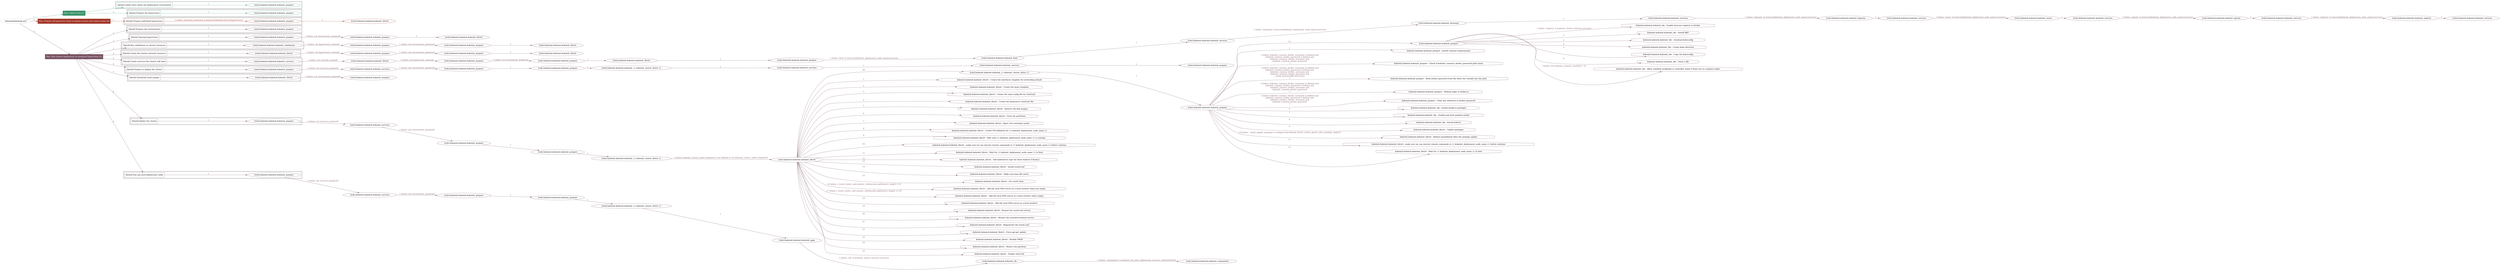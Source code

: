 digraph {
	graph [concentrate=true ordering=in rankdir=LR ratio=fill]
	edge [esep=5 sep=10]
	"kubeinit/playbook.yml" [id=root_node style=dotted]
	play_43306167 [label="Play: Initial setup (1)" color="#399369" fontcolor="#ffffff" id=play_43306167 shape=box style=filled tooltip=localhost]
	"kubeinit/playbook.yml" -> play_43306167 [label="1 " color="#399369" fontcolor="#399369" id=edge_548a71ce labeltooltip="1 " tooltip="1 "]
	subgraph "kubeinit.kubeinit.kubeinit_prepare" {
		role_f525f953 [label="[role] kubeinit.kubeinit.kubeinit_prepare" color="#399369" id=role_f525f953 tooltip="kubeinit.kubeinit.kubeinit_prepare"]
	}
	subgraph "kubeinit.kubeinit.kubeinit_prepare" {
		role_5c09eb9a [label="[role] kubeinit.kubeinit.kubeinit_prepare" color="#399369" id=role_5c09eb9a tooltip="kubeinit.kubeinit.kubeinit_prepare"]
	}
	subgraph "Play: Initial setup (1)" {
		play_43306167 -> block_06e66172 [label=1 color="#399369" fontcolor="#399369" id=edge_93aca461 labeltooltip=1 tooltip=1]
		subgraph cluster_block_06e66172 {
			block_06e66172 [label="[block] Gather facts about the deployment environment" color="#399369" id=block_06e66172 labeltooltip="Gather facts about the deployment environment" shape=box tooltip="Gather facts about the deployment environment"]
			block_06e66172 -> role_f525f953 [label="1 " color="#399369" fontcolor="#399369" id=edge_4550ff8b labeltooltip="1 " tooltip="1 "]
		}
		play_43306167 -> block_fba0ed3e [label=2 color="#399369" fontcolor="#399369" id=edge_f59c5eb3 labeltooltip=2 tooltip=2]
		subgraph cluster_block_fba0ed3e {
			block_fba0ed3e [label="[block] Prepare the hypervisors" color="#399369" id=block_fba0ed3e labeltooltip="Prepare the hypervisors" shape=box tooltip="Prepare the hypervisors"]
			block_fba0ed3e -> role_5c09eb9a [label="1 " color="#399369" fontcolor="#399369" id=edge_0c8bd128 labeltooltip="1 " tooltip="1 "]
		}
	}
	play_97adb745 [label="Play: Prepare all hypervisor hosts to deploy service and cluster nodes (0)" color="#a33729" fontcolor="#ffffff" id=play_97adb745 shape=box style=filled tooltip="Play: Prepare all hypervisor hosts to deploy service and cluster nodes (0)"]
	"kubeinit/playbook.yml" -> play_97adb745 [label="2 " color="#a33729" fontcolor="#a33729" id=edge_74595aaf labeltooltip="2 " tooltip="2 "]
	subgraph "kubeinit.kubeinit.kubeinit_libvirt" {
		role_da541d62 [label="[role] kubeinit.kubeinit.kubeinit_libvirt" color="#a33729" id=role_da541d62 tooltip="kubeinit.kubeinit.kubeinit_libvirt"]
	}
	subgraph "kubeinit.kubeinit.kubeinit_prepare" {
		role_5e6f49a6 [label="[role] kubeinit.kubeinit.kubeinit_prepare" color="#a33729" id=role_5e6f49a6 tooltip="kubeinit.kubeinit.kubeinit_prepare"]
		role_5e6f49a6 -> role_da541d62 [label="1 " color="#a33729" fontcolor="#a33729" id=edge_ce0ca5bc labeltooltip="1 " tooltip="1 "]
	}
	subgraph "Play: Prepare all hypervisor hosts to deploy service and cluster nodes (0)" {
		play_97adb745 -> block_e2ec851e [label=1 color="#a33729" fontcolor="#a33729" id=edge_b51c4816 labeltooltip=1 tooltip=1]
		subgraph cluster_block_e2ec851e {
			block_e2ec851e [label="[block] Prepare individual hypervisors" color="#a33729" id=block_e2ec851e labeltooltip="Prepare individual hypervisors" shape=box tooltip="Prepare individual hypervisors"]
			block_e2ec851e -> role_5e6f49a6 [label="1 [when: inventory_hostname in hostvars['kubeinit-facts'].hypervisors]" color="#a33729" fontcolor="#a33729" id=edge_27edbd10 labeltooltip="1 [when: inventory_hostname in hostvars['kubeinit-facts'].hypervisors]" tooltip="1 [when: inventory_hostname in hostvars['kubeinit-facts'].hypervisors]"]
		}
	}
	play_e0b36235 [label="Play: Run cluster deployment on prepared hypervisors (1)" color="#795363" fontcolor="#ffffff" id=play_e0b36235 shape=box style=filled tooltip=localhost]
	"kubeinit/playbook.yml" -> play_e0b36235 [label="3 " color="#795363" fontcolor="#795363" id=edge_5464c5fc labeltooltip="3 " tooltip="3 "]
	subgraph "kubeinit.kubeinit.kubeinit_prepare" {
		role_7285e2ae [label="[role] kubeinit.kubeinit.kubeinit_prepare" color="#795363" id=role_7285e2ae tooltip="kubeinit.kubeinit.kubeinit_prepare"]
	}
	subgraph "kubeinit.kubeinit.kubeinit_libvirt" {
		role_007389ec [label="[role] kubeinit.kubeinit.kubeinit_libvirt" color="#795363" id=role_007389ec tooltip="kubeinit.kubeinit.kubeinit_libvirt"]
	}
	subgraph "kubeinit.kubeinit.kubeinit_prepare" {
		role_78ce70b6 [label="[role] kubeinit.kubeinit.kubeinit_prepare" color="#795363" id=role_78ce70b6 tooltip="kubeinit.kubeinit.kubeinit_prepare"]
		role_78ce70b6 -> role_007389ec [label="1 " color="#795363" fontcolor="#795363" id=edge_96b25c97 labeltooltip="1 " tooltip="1 "]
	}
	subgraph "kubeinit.kubeinit.kubeinit_prepare" {
		role_508fbe5e [label="[role] kubeinit.kubeinit.kubeinit_prepare" color="#795363" id=role_508fbe5e tooltip="kubeinit.kubeinit.kubeinit_prepare"]
		role_508fbe5e -> role_78ce70b6 [label="1 [when: not environment_prepared]" color="#795363" fontcolor="#795363" id=edge_6d698872 labeltooltip="1 [when: not environment_prepared]" tooltip="1 [when: not environment_prepared]"]
	}
	subgraph "kubeinit.kubeinit.kubeinit_libvirt" {
		role_6413b556 [label="[role] kubeinit.kubeinit.kubeinit_libvirt" color="#795363" id=role_6413b556 tooltip="kubeinit.kubeinit.kubeinit_libvirt"]
	}
	subgraph "kubeinit.kubeinit.kubeinit_prepare" {
		role_89ff6111 [label="[role] kubeinit.kubeinit.kubeinit_prepare" color="#795363" id=role_89ff6111 tooltip="kubeinit.kubeinit.kubeinit_prepare"]
		role_89ff6111 -> role_6413b556 [label="1 " color="#795363" fontcolor="#795363" id=edge_54d7108d labeltooltip="1 " tooltip="1 "]
	}
	subgraph "kubeinit.kubeinit.kubeinit_prepare" {
		role_a222487e [label="[role] kubeinit.kubeinit.kubeinit_prepare" color="#795363" id=role_a222487e tooltip="kubeinit.kubeinit.kubeinit_prepare"]
		role_a222487e -> role_89ff6111 [label="1 [when: not environment_prepared]" color="#795363" fontcolor="#795363" id=edge_272de95e labeltooltip="1 [when: not environment_prepared]" tooltip="1 [when: not environment_prepared]"]
	}
	subgraph "kubeinit.kubeinit.kubeinit_validations" {
		role_aafa3c87 [label="[role] kubeinit.kubeinit.kubeinit_validations" color="#795363" id=role_aafa3c87 tooltip="kubeinit.kubeinit.kubeinit_validations"]
		role_aafa3c87 -> role_a222487e [label="1 [when: not hypervisors_cleaned]" color="#795363" fontcolor="#795363" id=edge_66cf905e labeltooltip="1 [when: not hypervisors_cleaned]" tooltip="1 [when: not hypervisors_cleaned]"]
	}
	subgraph "kubeinit.kubeinit.kubeinit_libvirt" {
		role_09db103e [label="[role] kubeinit.kubeinit.kubeinit_libvirt" color="#795363" id=role_09db103e tooltip="kubeinit.kubeinit.kubeinit_libvirt"]
	}
	subgraph "kubeinit.kubeinit.kubeinit_prepare" {
		role_286ff7b7 [label="[role] kubeinit.kubeinit.kubeinit_prepare" color="#795363" id=role_286ff7b7 tooltip="kubeinit.kubeinit.kubeinit_prepare"]
		role_286ff7b7 -> role_09db103e [label="1 " color="#795363" fontcolor="#795363" id=edge_0cf4508b labeltooltip="1 " tooltip="1 "]
	}
	subgraph "kubeinit.kubeinit.kubeinit_prepare" {
		role_4cf33fad [label="[role] kubeinit.kubeinit.kubeinit_prepare" color="#795363" id=role_4cf33fad tooltip="kubeinit.kubeinit.kubeinit_prepare"]
		role_4cf33fad -> role_286ff7b7 [label="1 [when: not environment_prepared]" color="#795363" fontcolor="#795363" id=edge_f30d837b labeltooltip="1 [when: not environment_prepared]" tooltip="1 [when: not environment_prepared]"]
	}
	subgraph "kubeinit.kubeinit.kubeinit_libvirt" {
		role_8c6d5b84 [label="[role] kubeinit.kubeinit.kubeinit_libvirt" color="#795363" id=role_8c6d5b84 tooltip="kubeinit.kubeinit.kubeinit_libvirt"]
		role_8c6d5b84 -> role_4cf33fad [label="1 [when: not hypervisors_cleaned]" color="#795363" fontcolor="#795363" id=edge_d1c0fa0b labeltooltip="1 [when: not hypervisors_cleaned]" tooltip="1 [when: not hypervisors_cleaned]"]
	}
	subgraph "kubeinit.kubeinit.kubeinit_services" {
		role_997b0eb0 [label="[role] kubeinit.kubeinit.kubeinit_services" color="#795363" id=role_997b0eb0 tooltip="kubeinit.kubeinit.kubeinit_services"]
	}
	subgraph "kubeinit.kubeinit.kubeinit_registry" {
		role_21d63d06 [label="[role] kubeinit.kubeinit.kubeinit_registry" color="#795363" id=role_21d63d06 tooltip="kubeinit.kubeinit.kubeinit_registry"]
		role_21d63d06 -> role_997b0eb0 [label="1 " color="#795363" fontcolor="#795363" id=edge_8a831bed labeltooltip="1 " tooltip="1 "]
	}
	subgraph "kubeinit.kubeinit.kubeinit_services" {
		role_09462814 [label="[role] kubeinit.kubeinit.kubeinit_services" color="#795363" id=role_09462814 tooltip="kubeinit.kubeinit.kubeinit_services"]
		role_09462814 -> role_21d63d06 [label="1 [when: 'registry' in hostvars[kubeinit_deployment_node_name].services]" color="#795363" fontcolor="#795363" id=edge_655586fa labeltooltip="1 [when: 'registry' in hostvars[kubeinit_deployment_node_name].services]" tooltip="1 [when: 'registry' in hostvars[kubeinit_deployment_node_name].services]"]
	}
	subgraph "kubeinit.kubeinit.kubeinit_apache" {
		role_eb9c013b [label="[role] kubeinit.kubeinit.kubeinit_apache" color="#795363" id=role_eb9c013b tooltip="kubeinit.kubeinit.kubeinit_apache"]
		role_eb9c013b -> role_09462814 [label="1 " color="#795363" fontcolor="#795363" id=edge_dd00351f labeltooltip="1 " tooltip="1 "]
	}
	subgraph "kubeinit.kubeinit.kubeinit_services" {
		role_2fe15a52 [label="[role] kubeinit.kubeinit.kubeinit_services" color="#795363" id=role_2fe15a52 tooltip="kubeinit.kubeinit.kubeinit_services"]
		role_2fe15a52 -> role_eb9c013b [label="1 [when: 'apache' in hostvars[kubeinit_deployment_node_name].services]" color="#795363" fontcolor="#795363" id=edge_dfb75046 labeltooltip="1 [when: 'apache' in hostvars[kubeinit_deployment_node_name].services]" tooltip="1 [when: 'apache' in hostvars[kubeinit_deployment_node_name].services]"]
	}
	subgraph "kubeinit.kubeinit.kubeinit_nexus" {
		role_722767ae [label="[role] kubeinit.kubeinit.kubeinit_nexus" color="#795363" id=role_722767ae tooltip="kubeinit.kubeinit.kubeinit_nexus"]
		role_722767ae -> role_2fe15a52 [label="1 " color="#795363" fontcolor="#795363" id=edge_92dd95cb labeltooltip="1 " tooltip="1 "]
	}
	subgraph "kubeinit.kubeinit.kubeinit_services" {
		role_c0dc2257 [label="[role] kubeinit.kubeinit.kubeinit_services" color="#795363" id=role_c0dc2257 tooltip="kubeinit.kubeinit.kubeinit_services"]
		role_c0dc2257 -> role_722767ae [label="1 [when: 'nexus' in hostvars[kubeinit_deployment_node_name].services]" color="#795363" fontcolor="#795363" id=edge_6b09f797 labeltooltip="1 [when: 'nexus' in hostvars[kubeinit_deployment_node_name].services]" tooltip="1 [when: 'nexus' in hostvars[kubeinit_deployment_node_name].services]"]
	}
	subgraph "kubeinit.kubeinit.kubeinit_haproxy" {
		role_bded0d65 [label="[role] kubeinit.kubeinit.kubeinit_haproxy" color="#795363" id=role_bded0d65 tooltip="kubeinit.kubeinit.kubeinit_haproxy"]
		role_bded0d65 -> role_c0dc2257 [label="1 " color="#795363" fontcolor="#795363" id=edge_cb7bcd91 labeltooltip="1 " tooltip="1 "]
	}
	subgraph "kubeinit.kubeinit.kubeinit_services" {
		role_79deb6e4 [label="[role] kubeinit.kubeinit.kubeinit_services" color="#795363" id=role_79deb6e4 tooltip="kubeinit.kubeinit.kubeinit_services"]
		role_79deb6e4 -> role_bded0d65 [label="1 [when: 'haproxy' in hostvars[kubeinit_deployment_node_name].services]" color="#795363" fontcolor="#795363" id=edge_80bea829 labeltooltip="1 [when: 'haproxy' in hostvars[kubeinit_deployment_node_name].services]" tooltip="1 [when: 'haproxy' in hostvars[kubeinit_deployment_node_name].services]"]
	}
	subgraph "kubeinit.kubeinit.kubeinit_dnsmasq" {
		role_ae04c415 [label="[role] kubeinit.kubeinit.kubeinit_dnsmasq" color="#795363" id=role_ae04c415 tooltip="kubeinit.kubeinit.kubeinit_dnsmasq"]
		role_ae04c415 -> role_79deb6e4 [label="1 " color="#795363" fontcolor="#795363" id=edge_eac1b8b8 labeltooltip="1 " tooltip="1 "]
	}
	subgraph "kubeinit.kubeinit.kubeinit_services" {
		role_1519db86 [label="[role] kubeinit.kubeinit.kubeinit_services" color="#795363" id=role_1519db86 tooltip="kubeinit.kubeinit.kubeinit_services"]
		role_1519db86 -> role_ae04c415 [label="1 [when: 'dnsmasq' in hostvars[kubeinit_deployment_node_name].services]" color="#795363" fontcolor="#795363" id=edge_fa8c867a labeltooltip="1 [when: 'dnsmasq' in hostvars[kubeinit_deployment_node_name].services]" tooltip="1 [when: 'dnsmasq' in hostvars[kubeinit_deployment_node_name].services]"]
	}
	subgraph "kubeinit.kubeinit.kubeinit_bind" {
		role_143af1c8 [label="[role] kubeinit.kubeinit.kubeinit_bind" color="#795363" id=role_143af1c8 tooltip="kubeinit.kubeinit.kubeinit_bind"]
		role_143af1c8 -> role_1519db86 [label="1 " color="#795363" fontcolor="#795363" id=edge_ec5cc0d9 labeltooltip="1 " tooltip="1 "]
	}
	subgraph "kubeinit.kubeinit.kubeinit_prepare" {
		role_186c7a90 [label="[role] kubeinit.kubeinit.kubeinit_prepare" color="#795363" id=role_186c7a90 tooltip="kubeinit.kubeinit.kubeinit_prepare"]
		role_186c7a90 -> role_143af1c8 [label="1 [when: 'bind' in hostvars[kubeinit_deployment_node_name].services]" color="#795363" fontcolor="#795363" id=edge_fe542bdc labeltooltip="1 [when: 'bind' in hostvars[kubeinit_deployment_node_name].services]" tooltip="1 [when: 'bind' in hostvars[kubeinit_deployment_node_name].services]"]
	}
	subgraph "kubeinit.kubeinit.kubeinit_libvirt" {
		role_972286c0 [label="[role] kubeinit.kubeinit.kubeinit_libvirt" color="#795363" id=role_972286c0 tooltip="kubeinit.kubeinit.kubeinit_libvirt"]
		role_972286c0 -> role_186c7a90 [label="1 " color="#795363" fontcolor="#795363" id=edge_2afc9551 labeltooltip="1 " tooltip="1 "]
	}
	subgraph "kubeinit.kubeinit.kubeinit_prepare" {
		role_56a3de41 [label="[role] kubeinit.kubeinit.kubeinit_prepare" color="#795363" id=role_56a3de41 tooltip="kubeinit.kubeinit.kubeinit_prepare"]
		role_56a3de41 -> role_972286c0 [label="1 " color="#795363" fontcolor="#795363" id=edge_ffeac678 labeltooltip="1 " tooltip="1 "]
	}
	subgraph "kubeinit.kubeinit.kubeinit_prepare" {
		role_368a18d3 [label="[role] kubeinit.kubeinit.kubeinit_prepare" color="#795363" id=role_368a18d3 tooltip="kubeinit.kubeinit.kubeinit_prepare"]
		role_368a18d3 -> role_56a3de41 [label="1 [when: not environment_prepared]" color="#795363" fontcolor="#795363" id=edge_608cbb41 labeltooltip="1 [when: not environment_prepared]" tooltip="1 [when: not environment_prepared]"]
	}
	subgraph "kubeinit.kubeinit.kubeinit_libvirt" {
		role_bbd4303d [label="[role] kubeinit.kubeinit.kubeinit_libvirt" color="#795363" id=role_bbd4303d tooltip="kubeinit.kubeinit.kubeinit_libvirt"]
		role_bbd4303d -> role_368a18d3 [label="1 [when: not hypervisors_cleaned]" color="#795363" fontcolor="#795363" id=edge_ce229842 labeltooltip="1 [when: not hypervisors_cleaned]" tooltip="1 [when: not hypervisors_cleaned]"]
	}
	subgraph "kubeinit.kubeinit.kubeinit_services" {
		role_c034c1db [label="[role] kubeinit.kubeinit.kubeinit_services" color="#795363" id=role_c034c1db tooltip="kubeinit.kubeinit.kubeinit_services"]
		role_c034c1db -> role_bbd4303d [label="1 [when: not network_created]" color="#795363" fontcolor="#795363" id=edge_d6bbe07d labeltooltip="1 [when: not network_created]" tooltip="1 [when: not network_created]"]
	}
	subgraph "kubeinit.kubeinit.kubeinit_prepare" {
		role_d8916e31 [label="[role] kubeinit.kubeinit.kubeinit_prepare" color="#795363" id=role_d8916e31 tooltip="kubeinit.kubeinit.kubeinit_prepare"]
	}
	subgraph "kubeinit.kubeinit.kubeinit_services" {
		role_60da1353 [label="[role] kubeinit.kubeinit.kubeinit_services" color="#795363" id=role_60da1353 tooltip="kubeinit.kubeinit.kubeinit_services"]
		role_60da1353 -> role_d8916e31 [label="1 " color="#795363" fontcolor="#795363" id=edge_a537d616 labeltooltip="1 " tooltip="1 "]
	}
	subgraph "kubeinit.kubeinit.kubeinit_services" {
		role_a73c08b3 [label="[role] kubeinit.kubeinit.kubeinit_services" color="#795363" id=role_a73c08b3 tooltip="kubeinit.kubeinit.kubeinit_services"]
		role_a73c08b3 -> role_60da1353 [label="1 " color="#795363" fontcolor="#795363" id=edge_1a1fd592 labeltooltip="1 " tooltip="1 "]
	}
	subgraph "kubeinit.kubeinit.kubeinit_{{ kubeinit_cluster_distro }}" {
		role_6c755985 [label="[role] kubeinit.kubeinit.kubeinit_{{ kubeinit_cluster_distro }}" color="#795363" id=role_6c755985 tooltip="kubeinit.kubeinit.kubeinit_{{ kubeinit_cluster_distro }}"]
		role_6c755985 -> role_a73c08b3 [label="1 " color="#795363" fontcolor="#795363" id=edge_8ececb5c labeltooltip="1 " tooltip="1 "]
	}
	subgraph "kubeinit.kubeinit.kubeinit_prepare" {
		role_2dacccce [label="[role] kubeinit.kubeinit.kubeinit_prepare" color="#795363" id=role_2dacccce tooltip="kubeinit.kubeinit.kubeinit_prepare"]
		role_2dacccce -> role_6c755985 [label="1 " color="#795363" fontcolor="#795363" id=edge_129e25e6 labeltooltip="1 " tooltip="1 "]
	}
	subgraph "kubeinit.kubeinit.kubeinit_prepare" {
		role_a0d4b802 [label="[role] kubeinit.kubeinit.kubeinit_prepare" color="#795363" id=role_a0d4b802 tooltip="kubeinit.kubeinit.kubeinit_prepare"]
		role_a0d4b802 -> role_2dacccce [label="1 " color="#795363" fontcolor="#795363" id=edge_35a91896 labeltooltip="1 " tooltip="1 "]
	}
	subgraph "kubeinit.kubeinit.kubeinit_services" {
		role_b8880725 [label="[role] kubeinit.kubeinit.kubeinit_services" color="#795363" id=role_b8880725 tooltip="kubeinit.kubeinit.kubeinit_services"]
		role_b8880725 -> role_a0d4b802 [label="1 [when: not environment_prepared]" color="#795363" fontcolor="#795363" id=edge_4a8e8a5a labeltooltip="1 [when: not environment_prepared]" tooltip="1 [when: not environment_prepared]"]
	}
	subgraph "kubeinit.kubeinit.kubeinit_prepare" {
		role_c741bb6e [label="[role] kubeinit.kubeinit.kubeinit_prepare" color="#795363" id=role_c741bb6e tooltip="kubeinit.kubeinit.kubeinit_prepare"]
		role_c741bb6e -> role_b8880725 [label="1 [when: not services_prepared]" color="#795363" fontcolor="#795363" id=edge_07ca4543 labeltooltip="1 [when: not services_prepared]" tooltip="1 [when: not services_prepared]"]
	}
	subgraph "kubeinit.kubeinit.kubeinit_prepare" {
		role_02f688da [label="[role] kubeinit.kubeinit.kubeinit_prepare" color="#795363" id=role_02f688da tooltip="kubeinit.kubeinit.kubeinit_prepare"]
	}
	subgraph "kubeinit.kubeinit.kubeinit_libvirt" {
		role_9bf5898b [label="[role] kubeinit.kubeinit.kubeinit_libvirt" color="#795363" id=role_9bf5898b tooltip="kubeinit.kubeinit.kubeinit_libvirt"]
		role_9bf5898b -> role_02f688da [label="1 [when: not environment_prepared]" color="#795363" fontcolor="#795363" id=edge_0d9fa76c labeltooltip="1 [when: not environment_prepared]" tooltip="1 [when: not environment_prepared]"]
	}
	subgraph "kubeinit.kubeinit.kubeinit_prepare" {
		role_654da3f7 [label="[role] kubeinit.kubeinit.kubeinit_prepare" color="#795363" id=role_654da3f7 tooltip="kubeinit.kubeinit.kubeinit_prepare"]
		task_d40c80d0 [label="kubeinit.kubeinit.kubeinit_rke : Enable insecure registry in Docker" color="#795363" id=task_d40c80d0 shape=octagon tooltip="kubeinit.kubeinit.kubeinit_rke : Enable insecure registry in Docker"]
		role_654da3f7 -> task_d40c80d0 [label="1 [when: 'registry' in kubeinit_cluster_hostvars.services]" color="#795363" fontcolor="#795363" id=edge_13dc19f5 labeltooltip="1 [when: 'registry' in kubeinit_cluster_hostvars.services]" tooltip="1 [when: 'registry' in kubeinit_cluster_hostvars.services]"]
		task_c5361ac9 [label="kubeinit.kubeinit.kubeinit_rke : Install RKE" color="#795363" id=task_c5361ac9 shape=octagon tooltip="kubeinit.kubeinit.kubeinit_rke : Install RKE"]
		role_654da3f7 -> task_c5361ac9 [label="2 " color="#795363" fontcolor="#795363" id=edge_10260f97 labeltooltip="2 " tooltip="2 "]
		task_8813cbe3 [label="kubeinit.kubeinit.kubeinit_rke : Autoload kubeconfig" color="#795363" id=task_8813cbe3 shape=octagon tooltip="kubeinit.kubeinit.kubeinit_rke : Autoload kubeconfig"]
		role_654da3f7 -> task_8813cbe3 [label="3 " color="#795363" fontcolor="#795363" id=edge_b216dd33 labeltooltip="3 " tooltip="3 "]
		task_41c4eb46 [label="kubeinit.kubeinit.kubeinit_rke : Create kube directory" color="#795363" id=task_41c4eb46 shape=octagon tooltip="kubeinit.kubeinit.kubeinit_rke : Create kube directory"]
		role_654da3f7 -> task_41c4eb46 [label="4 " color="#795363" fontcolor="#795363" id=edge_186527ae labeltooltip="4 " tooltip="4 "]
		task_26e67ccb [label="kubeinit.kubeinit.kubeinit_rke : Copy the kubeconfig" color="#795363" id=task_26e67ccb shape=octagon tooltip="kubeinit.kubeinit.kubeinit_rke : Copy the kubeconfig"]
		role_654da3f7 -> task_26e67ccb [label="5 " color="#795363" fontcolor="#795363" id=edge_c5e5c284 labeltooltip="5 " tooltip="5 "]
		task_4d7384d6 [label="kubeinit.kubeinit.kubeinit_rke : Touch a file" color="#795363" id=task_4d7384d6 shape=octagon tooltip="kubeinit.kubeinit.kubeinit_rke : Touch a file"]
		role_654da3f7 -> task_4d7384d6 [label="6 " color="#795363" fontcolor="#795363" id=edge_d606c8bc labeltooltip="6 " tooltip="6 "]
		task_80e600a6 [label="kubeinit.kubeinit.kubeinit_rke : Allow schedule workloads in controller nodes if there are no compute nodes" color="#795363" id=task_80e600a6 shape=octagon tooltip="kubeinit.kubeinit.kubeinit_rke : Allow schedule workloads in controller nodes if there are no compute nodes"]
		role_654da3f7 -> task_80e600a6 [label="7 [when: not kubeinit_compute_count|int > 0]" color="#795363" fontcolor="#795363" id=edge_d1af879d labeltooltip="7 [when: not kubeinit_compute_count|int > 0]" tooltip="7 [when: not kubeinit_compute_count|int > 0]"]
	}
	subgraph "kubeinit.kubeinit.kubeinit_prepare" {
		role_1fd6db8f [label="[role] kubeinit.kubeinit.kubeinit_prepare" color="#795363" id=role_1fd6db8f tooltip="kubeinit.kubeinit.kubeinit_prepare"]
		task_22cc011a [label="kubeinit.kubeinit.kubeinit_prepare : Install common requirements" color="#795363" id=task_22cc011a shape=octagon tooltip="kubeinit.kubeinit.kubeinit_prepare : Install common requirements"]
		role_1fd6db8f -> task_22cc011a [label="1 " color="#795363" fontcolor="#795363" id=edge_1592c475 labeltooltip="1 " tooltip="1 "]
		task_1fc91d01 [label="kubeinit.kubeinit.kubeinit_prepare : Check if kubeinit_common_docker_password path exists" color="#795363" id=task_1fc91d01 shape=octagon tooltip="kubeinit.kubeinit.kubeinit_prepare : Check if kubeinit_common_docker_password path exists"]
		role_1fd6db8f -> task_1fc91d01 [label="2 [when: kubeinit_common_docker_username is defined and
kubeinit_common_docker_password is defined and
kubeinit_common_docker_username and
kubeinit_common_docker_password
]" color="#795363" fontcolor="#795363" id=edge_1d618241 labeltooltip="2 [when: kubeinit_common_docker_username is defined and
kubeinit_common_docker_password is defined and
kubeinit_common_docker_username and
kubeinit_common_docker_password
]" tooltip="2 [when: kubeinit_common_docker_username is defined and
kubeinit_common_docker_password is defined and
kubeinit_common_docker_username and
kubeinit_common_docker_password
]"]
		task_6234e83d [label="kubeinit.kubeinit.kubeinit_prepare : Read docker password from file when the variable has the path" color="#795363" id=task_6234e83d shape=octagon tooltip="kubeinit.kubeinit.kubeinit_prepare : Read docker password from file when the variable has the path"]
		role_1fd6db8f -> task_6234e83d [label="3 [when: kubeinit_common_docker_username is defined and
kubeinit_common_docker_password is defined and
kubeinit_common_docker_username and
kubeinit_common_docker_password and
_result_passwordfile.stat.exists
]" color="#795363" fontcolor="#795363" id=edge_48f17ae4 labeltooltip="3 [when: kubeinit_common_docker_username is defined and
kubeinit_common_docker_password is defined and
kubeinit_common_docker_username and
kubeinit_common_docker_password and
_result_passwordfile.stat.exists
]" tooltip="3 [when: kubeinit_common_docker_username is defined and
kubeinit_common_docker_password is defined and
kubeinit_common_docker_username and
kubeinit_common_docker_password and
_result_passwordfile.stat.exists
]"]
		task_69aa310f [label="kubeinit.kubeinit.kubeinit_prepare : Podman login to docker.io" color="#795363" id=task_69aa310f shape=octagon tooltip="kubeinit.kubeinit.kubeinit_prepare : Podman login to docker.io"]
		role_1fd6db8f -> task_69aa310f [label="4 [when: kubeinit_common_docker_username is defined and
kubeinit_common_docker_password is defined and
kubeinit_common_docker_username and
kubeinit_common_docker_password
]" color="#795363" fontcolor="#795363" id=edge_c7060e8e labeltooltip="4 [when: kubeinit_common_docker_username is defined and
kubeinit_common_docker_password is defined and
kubeinit_common_docker_username and
kubeinit_common_docker_password
]" tooltip="4 [when: kubeinit_common_docker_username is defined and
kubeinit_common_docker_password is defined and
kubeinit_common_docker_username and
kubeinit_common_docker_password
]"]
		task_dc9566d5 [label="kubeinit.kubeinit.kubeinit_prepare : Clear any reference to docker password" color="#795363" id=task_dc9566d5 shape=octagon tooltip="kubeinit.kubeinit.kubeinit_prepare : Clear any reference to docker password"]
		role_1fd6db8f -> task_dc9566d5 [label="5 [when: kubeinit_common_docker_username is defined and
kubeinit_common_docker_password is defined and
kubeinit_common_docker_username and
kubeinit_common_docker_password
]" color="#795363" fontcolor="#795363" id=edge_1c12c7c5 labeltooltip="5 [when: kubeinit_common_docker_username is defined and
kubeinit_common_docker_password is defined and
kubeinit_common_docker_username and
kubeinit_common_docker_password
]" tooltip="5 [when: kubeinit_common_docker_username is defined and
kubeinit_common_docker_password is defined and
kubeinit_common_docker_username and
kubeinit_common_docker_password
]"]
		task_bd94df9a [label="kubeinit.kubeinit.kubeinit_rke : Install docker.io packages" color="#795363" id=task_bd94df9a shape=octagon tooltip="kubeinit.kubeinit.kubeinit_rke : Install docker.io packages"]
		role_1fd6db8f -> task_bd94df9a [label="6 " color="#795363" fontcolor="#795363" id=edge_d759863a labeltooltip="6 " tooltip="6 "]
		task_515caf22 [label="kubeinit.kubeinit.kubeinit_rke : Enable and start podman.socket" color="#795363" id=task_515caf22 shape=octagon tooltip="kubeinit.kubeinit.kubeinit_rke : Enable and start podman.socket"]
		role_1fd6db8f -> task_515caf22 [label="7 " color="#795363" fontcolor="#795363" id=edge_3579864f labeltooltip="7 " tooltip="7 "]
		task_23b2ff2e [label="kubeinit.kubeinit.kubeinit_rke : Install kubectl" color="#795363" id=task_23b2ff2e shape=octagon tooltip="kubeinit.kubeinit.kubeinit_rke : Install kubectl"]
		role_1fd6db8f -> task_23b2ff2e [label="8 " color="#795363" fontcolor="#795363" id=edge_8ac93217 labeltooltip="8 " tooltip="8 "]
		task_704290b0 [label="kubeinit.kubeinit.kubeinit_libvirt : Update packages" color="#795363" id=task_704290b0 shape=octagon tooltip="kubeinit.kubeinit.kubeinit_libvirt : Update packages"]
		role_1fd6db8f -> task_704290b0 [label="9 " color="#795363" fontcolor="#795363" id=edge_f1036ebd labeltooltip="9 " tooltip="9 "]
		task_182723e8 [label="kubeinit.kubeinit.kubeinit_libvirt : Reboot immediately after the package update" color="#795363" id=task_182723e8 shape=octagon tooltip="kubeinit.kubeinit.kubeinit_libvirt : Reboot immediately after the package update"]
		role_1fd6db8f -> task_182723e8 [label="10 [when: _result_update_packages is changed and kubeinit_libvirt_reboot_guests_after_package_update]" color="#795363" fontcolor="#795363" id=edge_a690dbc4 labeltooltip="10 [when: _result_update_packages is changed and kubeinit_libvirt_reboot_guests_after_package_update]" tooltip="10 [when: _result_update_packages is changed and kubeinit_libvirt_reboot_guests_after_package_update]"]
		task_d2ba3347 [label="kubeinit.kubeinit.kubeinit_libvirt : make sure we can execute remote commands in {{ kubeinit_deployment_node_name }} before continue" color="#795363" id=task_d2ba3347 shape=octagon tooltip="kubeinit.kubeinit.kubeinit_libvirt : make sure we can execute remote commands in {{ kubeinit_deployment_node_name }} before continue"]
		role_1fd6db8f -> task_d2ba3347 [label="11 " color="#795363" fontcolor="#795363" id=edge_e4d626ab labeltooltip="11 " tooltip="11 "]
		task_a4c39418 [label="kubeinit.kubeinit.kubeinit_libvirt : Wait for {{ kubeinit_deployment_node_name }} to boot" color="#795363" id=task_a4c39418 shape=octagon tooltip="kubeinit.kubeinit.kubeinit_libvirt : Wait for {{ kubeinit_deployment_node_name }} to boot"]
		role_1fd6db8f -> task_a4c39418 [label="12 " color="#795363" fontcolor="#795363" id=edge_4d84aaff labeltooltip="12 " tooltip="12 "]
		role_1fd6db8f -> role_654da3f7 [label="13 " color="#795363" fontcolor="#795363" id=edge_9313302f labeltooltip="13 " tooltip="13 "]
	}
	subgraph "kubeinit.kubeinit.kubeinit_{{ kubeinit_cluster_distro }}" {
		role_1b13674d [label="[role] kubeinit.kubeinit.kubeinit_{{ kubeinit_cluster_distro }}" color="#795363" id=role_1b13674d tooltip="kubeinit.kubeinit.kubeinit_{{ kubeinit_cluster_distro }}"]
		role_1b13674d -> role_1fd6db8f [label="1 " color="#795363" fontcolor="#795363" id=edge_66e1896c labeltooltip="1 " tooltip="1 "]
	}
	subgraph "kubeinit.kubeinit.kubeinit_libvirt" {
		role_d7b03cfe [label="[role] kubeinit.kubeinit.kubeinit_libvirt" color="#795363" id=role_d7b03cfe tooltip="kubeinit.kubeinit.kubeinit_libvirt"]
		task_f807dce0 [label="kubeinit.kubeinit.kubeinit_libvirt : Create the interfaces template for networking details" color="#795363" id=task_f807dce0 shape=octagon tooltip="kubeinit.kubeinit.kubeinit_libvirt : Create the interfaces template for networking details"]
		role_d7b03cfe -> task_f807dce0 [label="1 " color="#795363" fontcolor="#795363" id=edge_e5dac7c9 labeltooltip="1 " tooltip="1 "]
		task_90b4b8b5 [label="kubeinit.kubeinit.kubeinit_libvirt : Create the hosts template" color="#795363" id=task_90b4b8b5 shape=octagon tooltip="kubeinit.kubeinit.kubeinit_libvirt : Create the hosts template"]
		role_d7b03cfe -> task_90b4b8b5 [label="2 " color="#795363" fontcolor="#795363" id=edge_0a6c9780 labeltooltip="2 " tooltip="2 "]
		task_ad7a5c2b [label="kubeinit.kubeinit.kubeinit_libvirt : Create the main config file for cloud-init" color="#795363" id=task_ad7a5c2b shape=octagon tooltip="kubeinit.kubeinit.kubeinit_libvirt : Create the main config file for cloud-init"]
		role_d7b03cfe -> task_ad7a5c2b [label="3 " color="#795363" fontcolor="#795363" id=edge_a113d550 labeltooltip="3 " tooltip="3 "]
		task_a9d8c14f [label="kubeinit.kubeinit.kubeinit_libvirt : Create the datasource cloud-init file" color="#795363" id=task_a9d8c14f shape=octagon tooltip="kubeinit.kubeinit.kubeinit_libvirt : Create the datasource cloud-init file"]
		role_d7b03cfe -> task_a9d8c14f [label="4 " color="#795363" fontcolor="#795363" id=edge_0ea6b368 labeltooltip="4 " tooltip="4 "]
		task_b2e16fe2 [label="kubeinit.kubeinit.kubeinit_libvirt : Remove old disk images" color="#795363" id=task_b2e16fe2 shape=octagon tooltip="kubeinit.kubeinit.kubeinit_libvirt : Remove old disk images"]
		role_d7b03cfe -> task_b2e16fe2 [label="5 " color="#795363" fontcolor="#795363" id=edge_9762f679 labeltooltip="5 " tooltip="5 "]
		task_9935fea3 [label="kubeinit.kubeinit.kubeinit_libvirt : Grow the partitions" color="#795363" id=task_9935fea3 shape=octagon tooltip="kubeinit.kubeinit.kubeinit_libvirt : Grow the partitions"]
		role_d7b03cfe -> task_9935fea3 [label="6 " color="#795363" fontcolor="#795363" id=edge_b83128d0 labeltooltip="6 " tooltip="6 "]
		task_6ccd3dfd [label="kubeinit.kubeinit.kubeinit_libvirt : Inject virt-customize assets" color="#795363" id=task_6ccd3dfd shape=octagon tooltip="kubeinit.kubeinit.kubeinit_libvirt : Inject virt-customize assets"]
		role_d7b03cfe -> task_6ccd3dfd [label="7 " color="#795363" fontcolor="#795363" id=edge_4c18d644 labeltooltip="7 " tooltip="7 "]
		task_2cb78a58 [label="kubeinit.kubeinit.kubeinit_libvirt : Create VM definition for {{ kubeinit_deployment_node_name }}" color="#795363" id=task_2cb78a58 shape=octagon tooltip="kubeinit.kubeinit.kubeinit_libvirt : Create VM definition for {{ kubeinit_deployment_node_name }}"]
		role_d7b03cfe -> task_2cb78a58 [label="8 " color="#795363" fontcolor="#795363" id=edge_c2c39ccc labeltooltip="8 " tooltip="8 "]
		task_ea987f31 [label="kubeinit.kubeinit.kubeinit_libvirt : Wait until {{ kubeinit_deployment_node_name }} is running" color="#795363" id=task_ea987f31 shape=octagon tooltip="kubeinit.kubeinit.kubeinit_libvirt : Wait until {{ kubeinit_deployment_node_name }} is running"]
		role_d7b03cfe -> task_ea987f31 [label="9 " color="#795363" fontcolor="#795363" id=edge_f92d6f80 labeltooltip="9 " tooltip="9 "]
		task_79a5303d [label="kubeinit.kubeinit.kubeinit_libvirt : make sure we can execute remote commands in {{ kubeinit_deployment_node_name }} before continue" color="#795363" id=task_79a5303d shape=octagon tooltip="kubeinit.kubeinit.kubeinit_libvirt : make sure we can execute remote commands in {{ kubeinit_deployment_node_name }} before continue"]
		role_d7b03cfe -> task_79a5303d [label="10 " color="#795363" fontcolor="#795363" id=edge_80f88ce7 labeltooltip="10 " tooltip="10 "]
		task_735bf97c [label="kubeinit.kubeinit.kubeinit_libvirt : Wait for {{ kubeinit_deployment_node_name }} to boot" color="#795363" id=task_735bf97c shape=octagon tooltip="kubeinit.kubeinit.kubeinit_libvirt : Wait for {{ kubeinit_deployment_node_name }} to boot"]
		role_d7b03cfe -> task_735bf97c [label="11 " color="#795363" fontcolor="#795363" id=edge_f9475131 labeltooltip="11 " tooltip="11 "]
		task_d286907f [label="kubeinit.kubeinit.kubeinit_libvirt : Add kubernetes repo for latest kubectl (Ubuntu)" color="#795363" id=task_d286907f shape=octagon tooltip="kubeinit.kubeinit.kubeinit_libvirt : Add kubernetes repo for latest kubectl (Ubuntu)"]
		role_d7b03cfe -> task_d286907f [label="12 " color="#795363" fontcolor="#795363" id=edge_88f83829 labeltooltip="12 " tooltip="12 "]
		task_b8443faf [label="kubeinit.kubeinit.kubeinit_libvirt : Install resolvconf" color="#795363" id=task_b8443faf shape=octagon tooltip="kubeinit.kubeinit.kubeinit_libvirt : Install resolvconf"]
		role_d7b03cfe -> task_b8443faf [label="13 " color="#795363" fontcolor="#795363" id=edge_f1956b7b labeltooltip="13 " tooltip="13 "]
		task_8bacd995 [label="kubeinit.kubeinit.kubeinit_libvirt : Make sure base file exists" color="#795363" id=task_8bacd995 shape=octagon tooltip="kubeinit.kubeinit.kubeinit_libvirt : Make sure base file exists"]
		role_d7b03cfe -> task_8bacd995 [label="14 " color="#795363" fontcolor="#795363" id=edge_5cccbf37 labeltooltip="14 " tooltip="14 "]
		task_31012cb9 [label="kubeinit.kubeinit.kubeinit_libvirt : Get resolv lines" color="#795363" id=task_31012cb9 shape=octagon tooltip="kubeinit.kubeinit.kubeinit_libvirt : Get resolv lines"]
		role_d7b03cfe -> task_31012cb9 [label="15 " color="#795363" fontcolor="#795363" id=edge_db241206 labeltooltip="15 " tooltip="15 "]
		task_5e268ca5 [label="kubeinit.kubeinit.kubeinit_libvirt : Add the local DNS server as a local resolver when not empty" color="#795363" id=task_5e268ca5 shape=octagon tooltip="kubeinit.kubeinit.kubeinit_libvirt : Add the local DNS server as a local resolver when not empty"]
		role_d7b03cfe -> task_5e268ca5 [label="16 [when: (_result_resolv_conf.content | b64decode).splitlines() | length > 0]" color="#795363" fontcolor="#795363" id=edge_6f678fd2 labeltooltip="16 [when: (_result_resolv_conf.content | b64decode).splitlines() | length > 0]" tooltip="16 [when: (_result_resolv_conf.content | b64decode).splitlines() | length > 0]"]
		task_b9d4813c [label="kubeinit.kubeinit.kubeinit_libvirt : Add the local DNS server as a local resolver when empty" color="#795363" id=task_b9d4813c shape=octagon tooltip="kubeinit.kubeinit.kubeinit_libvirt : Add the local DNS server as a local resolver when empty"]
		role_d7b03cfe -> task_b9d4813c [label="17 [when: (_result_resolv_conf.content | b64decode).splitlines() | length == 0]" color="#795363" fontcolor="#795363" id=edge_459257c2 labeltooltip="17 [when: (_result_resolv_conf.content | b64decode).splitlines() | length == 0]" tooltip="17 [when: (_result_resolv_conf.content | b64decode).splitlines() | length == 0]"]
		task_9860f835 [label="kubeinit.kubeinit.kubeinit_libvirt : Add the local DNS server as a local resolver" color="#795363" id=task_9860f835 shape=octagon tooltip="kubeinit.kubeinit.kubeinit_libvirt : Add the local DNS server as a local resolver"]
		role_d7b03cfe -> task_9860f835 [label="18 " color="#795363" fontcolor="#795363" id=edge_63c95b6c labeltooltip="18 " tooltip="18 "]
		task_d7ceb42e [label="kubeinit.kubeinit.kubeinit_libvirt : Restart the resolvconf service" color="#795363" id=task_d7ceb42e shape=octagon tooltip="kubeinit.kubeinit.kubeinit_libvirt : Restart the resolvconf service"]
		role_d7b03cfe -> task_d7ceb42e [label="19 " color="#795363" fontcolor="#795363" id=edge_62f156f4 labeltooltip="19 " tooltip="19 "]
		task_cf223658 [label="kubeinit.kubeinit.kubeinit_libvirt : Restart the systemd-resolved service" color="#795363" id=task_cf223658 shape=octagon tooltip="kubeinit.kubeinit.kubeinit_libvirt : Restart the systemd-resolved service"]
		role_d7b03cfe -> task_cf223658 [label="20 " color="#795363" fontcolor="#795363" id=edge_39b13dab labeltooltip="20 " tooltip="20 "]
		task_6576584e [label="kubeinit.kubeinit.kubeinit_libvirt : Regenerate the resolv.conf" color="#795363" id=task_6576584e shape=octagon tooltip="kubeinit.kubeinit.kubeinit_libvirt : Regenerate the resolv.conf"]
		role_d7b03cfe -> task_6576584e [label="21 " color="#795363" fontcolor="#795363" id=edge_eba146e8 labeltooltip="21 " tooltip="21 "]
		task_8c2a74a5 [label="kubeinit.kubeinit.kubeinit_libvirt : Force apt-get update" color="#795363" id=task_8c2a74a5 shape=octagon tooltip="kubeinit.kubeinit.kubeinit_libvirt : Force apt-get update"]
		role_d7b03cfe -> task_8c2a74a5 [label="22 " color="#795363" fontcolor="#795363" id=edge_24a00883 labeltooltip="22 " tooltip="22 "]
		task_4d0bfd0a [label="kubeinit.kubeinit.kubeinit_libvirt : Disable SWAP" color="#795363" id=task_4d0bfd0a shape=octagon tooltip="kubeinit.kubeinit.kubeinit_libvirt : Disable SWAP"]
		role_d7b03cfe -> task_4d0bfd0a [label="23 " color="#795363" fontcolor="#795363" id=edge_180332e0 labeltooltip="23 " tooltip="23 "]
		task_5bb197fb [label="kubeinit.kubeinit.kubeinit_libvirt : Resize root partition" color="#795363" id=task_5bb197fb shape=octagon tooltip="kubeinit.kubeinit.kubeinit_libvirt : Resize root partition"]
		role_d7b03cfe -> task_5bb197fb [label="24 " color="#795363" fontcolor="#795363" id=edge_a8cbcc4a labeltooltip="24 " tooltip="24 "]
		task_00acc1ae [label="kubeinit.kubeinit.kubeinit_libvirt : Enable cloud init" color="#795363" id=task_00acc1ae shape=octagon tooltip="kubeinit.kubeinit.kubeinit_libvirt : Enable cloud init"]
		role_d7b03cfe -> task_00acc1ae [label="25 " color="#795363" fontcolor="#795363" id=edge_609501c4 labeltooltip="25 " tooltip="25 "]
		role_d7b03cfe -> role_1b13674d [label="26 " color="#795363" fontcolor="#795363" id=edge_b9dac7c0 labeltooltip="26 " tooltip="26 "]
	}
	subgraph "kubeinit.kubeinit.kubeinit_{{ kubeinit_cluster_distro }}" {
		role_965e9c8e [label="[role] kubeinit.kubeinit.kubeinit_{{ kubeinit_cluster_distro }}" color="#795363" id=role_965e9c8e tooltip="kubeinit.kubeinit.kubeinit_{{ kubeinit_cluster_distro }}"]
		role_965e9c8e -> role_d7b03cfe [label="1 [when: kubeinit_cluster_nodes_deployed is not defined or not kubeinit_cluster_nodes_deployed]" color="#795363" fontcolor="#795363" id=edge_3f87baf8 labeltooltip="1 [when: kubeinit_cluster_nodes_deployed is not defined or not kubeinit_cluster_nodes_deployed]" tooltip="1 [when: kubeinit_cluster_nodes_deployed is not defined or not kubeinit_cluster_nodes_deployed]"]
	}
	subgraph "kubeinit.kubeinit.kubeinit_prepare" {
		role_4738ae36 [label="[role] kubeinit.kubeinit.kubeinit_prepare" color="#795363" id=role_4738ae36 tooltip="kubeinit.kubeinit.kubeinit_prepare"]
		role_4738ae36 -> role_965e9c8e [label="1 " color="#795363" fontcolor="#795363" id=edge_652e7c0a labeltooltip="1 " tooltip="1 "]
	}
	subgraph "kubeinit.kubeinit.kubeinit_prepare" {
		role_855b464b [label="[role] kubeinit.kubeinit.kubeinit_prepare" color="#795363" id=role_855b464b tooltip="kubeinit.kubeinit.kubeinit_prepare"]
		role_855b464b -> role_4738ae36 [label="1 " color="#795363" fontcolor="#795363" id=edge_a49f1738 labeltooltip="1 " tooltip="1 "]
	}
	subgraph "kubeinit.kubeinit.kubeinit_services" {
		role_748cf03b [label="[role] kubeinit.kubeinit.kubeinit_services" color="#795363" id=role_748cf03b tooltip="kubeinit.kubeinit.kubeinit_services"]
		role_748cf03b -> role_855b464b [label="1 [when: not environment_prepared]" color="#795363" fontcolor="#795363" id=edge_8e4b6bbe labeltooltip="1 [when: not environment_prepared]" tooltip="1 [when: not environment_prepared]"]
	}
	subgraph "kubeinit.kubeinit.kubeinit_prepare" {
		role_9295054f [label="[role] kubeinit.kubeinit.kubeinit_prepare" color="#795363" id=role_9295054f tooltip="kubeinit.kubeinit.kubeinit_prepare"]
		role_9295054f -> role_748cf03b [label="1 [when: not services_prepared]" color="#795363" fontcolor="#795363" id=edge_b4d4b8ee labeltooltip="1 [when: not services_prepared]" tooltip="1 [when: not services_prepared]"]
	}
	subgraph "kubeinit.kubeinit.kubeinit_submariner" {
		role_664fc292 [label="[role] kubeinit.kubeinit.kubeinit_submariner" color="#795363" id=role_664fc292 tooltip="kubeinit.kubeinit.kubeinit_submariner"]
	}
	subgraph "kubeinit.kubeinit.kubeinit_nfs" {
		role_b855231e [label="[role] kubeinit.kubeinit.kubeinit_nfs" color="#795363" id=role_b855231e tooltip="kubeinit.kubeinit.kubeinit_nfs"]
		role_b855231e -> role_664fc292 [label="1 [when: 'submariner' in kubeinit_fact_post_deployment_services | default(False)]" color="#795363" fontcolor="#795363" id=edge_6e799595 labeltooltip="1 [when: 'submariner' in kubeinit_fact_post_deployment_services | default(False)]" tooltip="1 [when: 'submariner' in kubeinit_fact_post_deployment_services | default(False)]"]
	}
	subgraph "kubeinit.kubeinit.kubeinit_apps" {
		role_e7a9ba4d [label="[role] kubeinit.kubeinit.kubeinit_apps" color="#795363" id=role_e7a9ba4d tooltip="kubeinit.kubeinit.kubeinit_apps"]
		role_e7a9ba4d -> role_b855231e [label="1 [when: 'nfs' in kubeinit_cluster_hostvars.services]" color="#795363" fontcolor="#795363" id=edge_14d1cd08 labeltooltip="1 [when: 'nfs' in kubeinit_cluster_hostvars.services]" tooltip="1 [when: 'nfs' in kubeinit_cluster_hostvars.services]"]
	}
	subgraph "kubeinit.kubeinit.kubeinit_{{ kubeinit_cluster_distro }}" {
		role_a0b124e0 [label="[role] kubeinit.kubeinit.kubeinit_{{ kubeinit_cluster_distro }}" color="#795363" id=role_a0b124e0 tooltip="kubeinit.kubeinit.kubeinit_{{ kubeinit_cluster_distro }}"]
		role_a0b124e0 -> role_e7a9ba4d [label="1 " color="#795363" fontcolor="#795363" id=edge_45f30447 labeltooltip="1 " tooltip="1 "]
	}
	subgraph "kubeinit.kubeinit.kubeinit_prepare" {
		role_c3f2ee33 [label="[role] kubeinit.kubeinit.kubeinit_prepare" color="#795363" id=role_c3f2ee33 tooltip="kubeinit.kubeinit.kubeinit_prepare"]
		role_c3f2ee33 -> role_a0b124e0 [label="1 " color="#795363" fontcolor="#795363" id=edge_c43f5cfe labeltooltip="1 " tooltip="1 "]
	}
	subgraph "kubeinit.kubeinit.kubeinit_prepare" {
		role_43b8aad2 [label="[role] kubeinit.kubeinit.kubeinit_prepare" color="#795363" id=role_43b8aad2 tooltip="kubeinit.kubeinit.kubeinit_prepare"]
		role_43b8aad2 -> role_c3f2ee33 [label="1 " color="#795363" fontcolor="#795363" id=edge_c816700d labeltooltip="1 " tooltip="1 "]
	}
	subgraph "kubeinit.kubeinit.kubeinit_services" {
		role_2b150661 [label="[role] kubeinit.kubeinit.kubeinit_services" color="#795363" id=role_2b150661 tooltip="kubeinit.kubeinit.kubeinit_services"]
		role_2b150661 -> role_43b8aad2 [label="1 [when: not environment_prepared]" color="#795363" fontcolor="#795363" id=edge_25445d22 labeltooltip="1 [when: not environment_prepared]" tooltip="1 [when: not environment_prepared]"]
	}
	subgraph "kubeinit.kubeinit.kubeinit_prepare" {
		role_b329d7bf [label="[role] kubeinit.kubeinit.kubeinit_prepare" color="#795363" id=role_b329d7bf tooltip="kubeinit.kubeinit.kubeinit_prepare"]
		role_b329d7bf -> role_2b150661 [label="1 [when: not services_prepared]" color="#795363" fontcolor="#795363" id=edge_a85d102b labeltooltip="1 [when: not services_prepared]" tooltip="1 [when: not services_prepared]"]
	}
	subgraph "Play: Run cluster deployment on prepared hypervisors (1)" {
		play_e0b36235 -> block_212f7051 [label=1 color="#795363" fontcolor="#795363" id=edge_77e30b6b labeltooltip=1 tooltip=1]
		subgraph cluster_block_212f7051 {
			block_212f7051 [label="[block] Prepare the environment" color="#795363" id=block_212f7051 labeltooltip="Prepare the environment" shape=box tooltip="Prepare the environment"]
			block_212f7051 -> role_7285e2ae [label="1 " color="#795363" fontcolor="#795363" id=edge_fb78c71d labeltooltip="1 " tooltip="1 "]
		}
		play_e0b36235 -> block_44fb45c1 [label=2 color="#795363" fontcolor="#795363" id=edge_6310a03f labeltooltip=2 tooltip=2]
		subgraph cluster_block_44fb45c1 {
			block_44fb45c1 [label="[block] Cleanup hypervisors" color="#795363" id=block_44fb45c1 labeltooltip="Cleanup hypervisors" shape=box tooltip="Cleanup hypervisors"]
			block_44fb45c1 -> role_508fbe5e [label="1 " color="#795363" fontcolor="#795363" id=edge_2e57ed00 labeltooltip="1 " tooltip="1 "]
		}
		play_e0b36235 -> block_2e810835 [label=3 color="#795363" fontcolor="#795363" id=edge_d6a6028f labeltooltip=3 tooltip=3]
		subgraph cluster_block_2e810835 {
			block_2e810835 [label="[block] Run validations on cluster resources" color="#795363" id=block_2e810835 labeltooltip="Run validations on cluster resources" shape=box tooltip="Run validations on cluster resources"]
			block_2e810835 -> role_aafa3c87 [label="1 " color="#795363" fontcolor="#795363" id=edge_aba11e3b labeltooltip="1 " tooltip="1 "]
		}
		play_e0b36235 -> block_e470b706 [label=4 color="#795363" fontcolor="#795363" id=edge_f3fe53ff labeltooltip=4 tooltip=4]
		subgraph cluster_block_e470b706 {
			block_e470b706 [label="[block] Create the cluster network resources" color="#795363" id=block_e470b706 labeltooltip="Create the cluster network resources" shape=box tooltip="Create the cluster network resources"]
			block_e470b706 -> role_8c6d5b84 [label="1 " color="#795363" fontcolor="#795363" id=edge_f67a39f2 labeltooltip="1 " tooltip="1 "]
		}
		play_e0b36235 -> block_8f70df54 [label=5 color="#795363" fontcolor="#795363" id=edge_736dfc54 labeltooltip=5 tooltip=5]
		subgraph cluster_block_8f70df54 {
			block_8f70df54 [label="[block] Create services the cluster will need" color="#795363" id=block_8f70df54 labeltooltip="Create services the cluster will need" shape=box tooltip="Create services the cluster will need"]
			block_8f70df54 -> role_c034c1db [label="1 " color="#795363" fontcolor="#795363" id=edge_93a149cb labeltooltip="1 " tooltip="1 "]
		}
		play_e0b36235 -> block_17092206 [label=6 color="#795363" fontcolor="#795363" id=edge_55e4bbd7 labeltooltip=6 tooltip=6]
		subgraph cluster_block_17092206 {
			block_17092206 [label="[block] Prepare to deploy the cluster" color="#795363" id=block_17092206 labeltooltip="Prepare to deploy the cluster" shape=box tooltip="Prepare to deploy the cluster"]
			block_17092206 -> role_c741bb6e [label="1 " color="#795363" fontcolor="#795363" id=edge_d46e7687 labeltooltip="1 " tooltip="1 "]
		}
		play_e0b36235 -> block_679d9538 [label=7 color="#795363" fontcolor="#795363" id=edge_4eb5bba0 labeltooltip=7 tooltip=7]
		subgraph cluster_block_679d9538 {
			block_679d9538 [label="[block] Download cloud images" color="#795363" id=block_679d9538 labeltooltip="Download cloud images" shape=box tooltip="Download cloud images"]
			block_679d9538 -> role_9bf5898b [label="1 " color="#795363" fontcolor="#795363" id=edge_e8be407a labeltooltip="1 " tooltip="1 "]
		}
		play_e0b36235 -> block_1cce9a71 [label=8 color="#795363" fontcolor="#795363" id=edge_2148a1de labeltooltip=8 tooltip=8]
		subgraph cluster_block_1cce9a71 {
			block_1cce9a71 [label="[block] Deploy the cluster" color="#795363" id=block_1cce9a71 labeltooltip="Deploy the cluster" shape=box tooltip="Deploy the cluster"]
			block_1cce9a71 -> role_9295054f [label="1 " color="#795363" fontcolor="#795363" id=edge_a8ee5ede labeltooltip="1 " tooltip="1 "]
		}
		play_e0b36235 -> block_1e6b0875 [label=9 color="#795363" fontcolor="#795363" id=edge_ad26d902 labeltooltip=9 tooltip=9]
		subgraph cluster_block_1e6b0875 {
			block_1e6b0875 [label="[block] Run any post-deployment tasks" color="#795363" id=block_1e6b0875 labeltooltip="Run any post-deployment tasks" shape=box tooltip="Run any post-deployment tasks"]
			block_1e6b0875 -> role_b329d7bf [label="1 " color="#795363" fontcolor="#795363" id=edge_dcc567dd labeltooltip="1 " tooltip="1 "]
		}
	}
}
